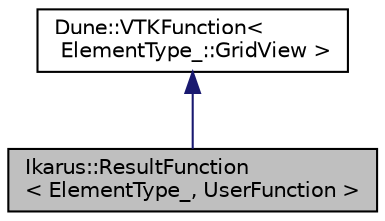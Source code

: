 digraph "Ikarus::ResultFunction&lt; ElementType_, UserFunction &gt;"
{
 // LATEX_PDF_SIZE
  edge [fontname="Helvetica",fontsize="10",labelfontname="Helvetica",labelfontsize="10"];
  node [fontname="Helvetica",fontsize="10",shape=record];
  Node1 [label="Ikarus::ResultFunction\l\< ElementType_, UserFunction \>",height=0.2,width=0.4,color="black", fillcolor="grey75", style="filled", fontcolor="black",tooltip="Wrapper to evaluate results for a vtkwriter. Usage: auto resReq = Ikarus::ResultRequirements() ...."];
  Node2 -> Node1 [dir="back",color="midnightblue",fontsize="10",style="solid",fontname="Helvetica"];
  Node2 [label="Dune::VTKFunction\<\l ElementType_::GridView \>",height=0.2,width=0.4,color="black", fillcolor="white", style="filled",tooltip=" "];
}
